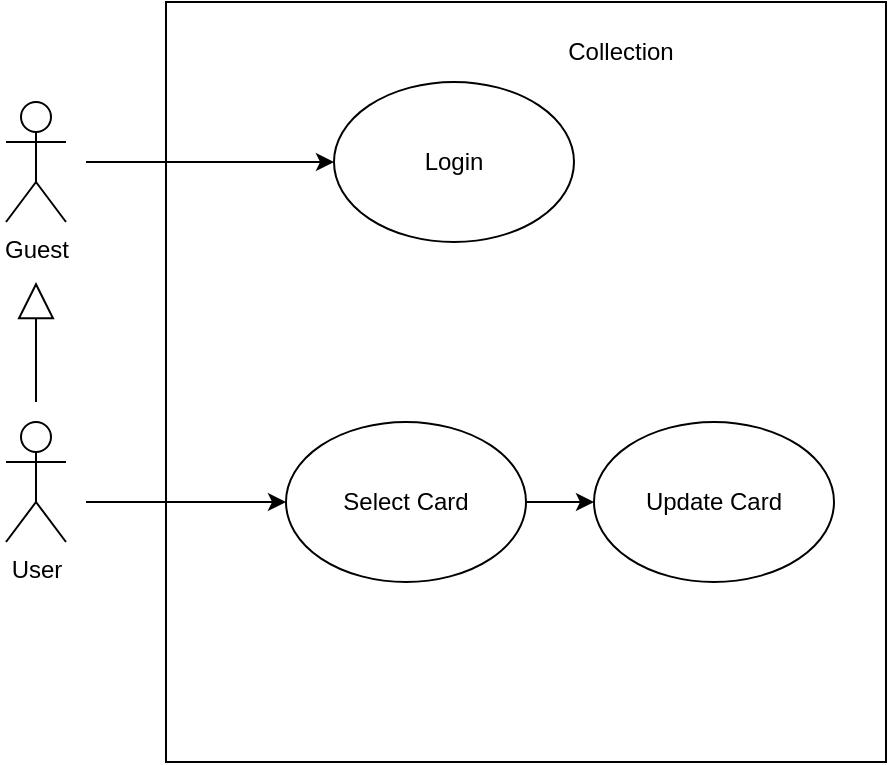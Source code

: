 <mxfile version="19.0.3" type="device"><diagram id="VFCDxeE5KJ0M1jyVGr3r" name="Page-1"><mxGraphModel dx="1492" dy="724" grid="1" gridSize="10" guides="1" tooltips="1" connect="1" arrows="1" fold="1" page="1" pageScale="1" pageWidth="827" pageHeight="1169" math="0" shadow="0"><root><mxCell id="0"/><mxCell id="1" parent="0"/><mxCell id="Rz9MZRP1wj73xaRyZiZ0-1" value="User" style="shape=umlActor;verticalLabelPosition=bottom;verticalAlign=top;html=1;outlineConnect=0;" parent="1" vertex="1"><mxGeometry x="120" y="380" width="30" height="60" as="geometry"/></mxCell><mxCell id="Rz9MZRP1wj73xaRyZiZ0-2" value="Guest" style="shape=umlActor;verticalLabelPosition=bottom;verticalAlign=top;html=1;outlineConnect=0;" parent="1" vertex="1"><mxGeometry x="120" y="220" width="30" height="60" as="geometry"/></mxCell><mxCell id="Rz9MZRP1wj73xaRyZiZ0-3" value="" style="rounded=0;whiteSpace=wrap;html=1;" parent="1" vertex="1"><mxGeometry x="200" y="170" width="360" height="380" as="geometry"/></mxCell><mxCell id="Rz9MZRP1wj73xaRyZiZ0-4" value="Login" style="ellipse;whiteSpace=wrap;html=1;" parent="1" vertex="1"><mxGeometry x="284" y="210" width="120" height="80" as="geometry"/></mxCell><mxCell id="Rz9MZRP1wj73xaRyZiZ0-5" value="" style="endArrow=block;endSize=16;endFill=0;html=1;rounded=0;" parent="1" edge="1"><mxGeometry width="160" relative="1" as="geometry"><mxPoint x="135" y="370" as="sourcePoint"/><mxPoint x="135" y="310" as="targetPoint"/></mxGeometry></mxCell><mxCell id="Rz9MZRP1wj73xaRyZiZ0-7" value="Collection" style="text;html=1;strokeColor=none;fillColor=none;align=center;verticalAlign=middle;whiteSpace=wrap;rounded=0;" parent="1" vertex="1"><mxGeometry x="380" y="180" width="95" height="30" as="geometry"/></mxCell><mxCell id="Rz9MZRP1wj73xaRyZiZ0-8" value="" style="endArrow=classic;html=1;rounded=0;" parent="1" target="Rz9MZRP1wj73xaRyZiZ0-4" edge="1"><mxGeometry width="50" height="50" relative="1" as="geometry"><mxPoint x="160" y="250" as="sourcePoint"/><mxPoint x="230" y="340" as="targetPoint"/></mxGeometry></mxCell><mxCell id="Rz9MZRP1wj73xaRyZiZ0-10" value="Select Card" style="ellipse;whiteSpace=wrap;html=1;" parent="1" vertex="1"><mxGeometry x="260" y="380" width="120" height="80" as="geometry"/></mxCell><mxCell id="Rz9MZRP1wj73xaRyZiZ0-15" value="" style="endArrow=classic;html=1;rounded=0;entryX=0;entryY=0.5;entryDx=0;entryDy=0;" parent="1" target="Rz9MZRP1wj73xaRyZiZ0-10" edge="1"><mxGeometry width="50" height="50" relative="1" as="geometry"><mxPoint x="160" y="420" as="sourcePoint"/><mxPoint x="294" y="370" as="targetPoint"/></mxGeometry></mxCell><mxCell id="0TqNIOIdMMheRYnRhjnV-1" value="Update Card" style="ellipse;whiteSpace=wrap;html=1;" vertex="1" parent="1"><mxGeometry x="414" y="380" width="120" height="80" as="geometry"/></mxCell><mxCell id="0TqNIOIdMMheRYnRhjnV-6" value="" style="endArrow=classic;html=1;rounded=0;entryX=0;entryY=0.5;entryDx=0;entryDy=0;" edge="1" parent="1"><mxGeometry width="50" height="50" relative="1" as="geometry"><mxPoint x="380" y="420" as="sourcePoint"/><mxPoint x="414" y="420" as="targetPoint"/></mxGeometry></mxCell></root></mxGraphModel></diagram></mxfile>